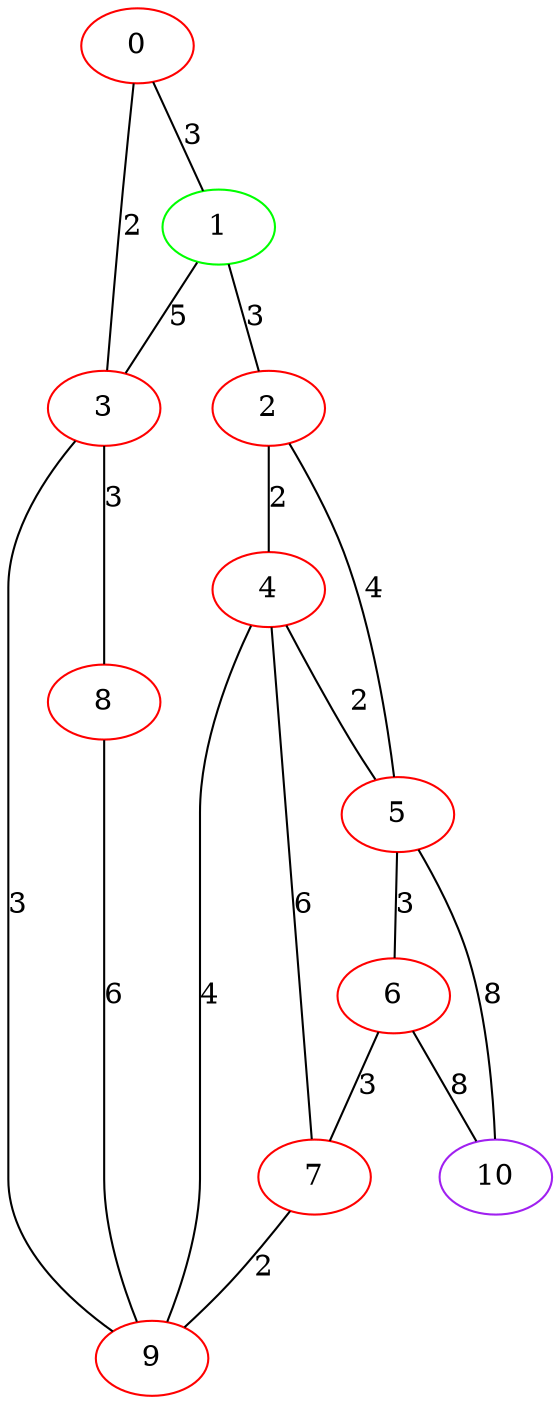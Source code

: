 graph "" {
0 [color=red, weight=1];
1 [color=green, weight=2];
2 [color=red, weight=1];
3 [color=red, weight=1];
4 [color=red, weight=1];
5 [color=red, weight=1];
6 [color=red, weight=1];
7 [color=red, weight=1];
8 [color=red, weight=1];
9 [color=red, weight=1];
10 [color=purple, weight=4];
0 -- 1  [key=0, label=3];
0 -- 3  [key=0, label=2];
1 -- 2  [key=0, label=3];
1 -- 3  [key=0, label=5];
2 -- 4  [key=0, label=2];
2 -- 5  [key=0, label=4];
3 -- 8  [key=0, label=3];
3 -- 9  [key=0, label=3];
4 -- 9  [key=0, label=4];
4 -- 5  [key=0, label=2];
4 -- 7  [key=0, label=6];
5 -- 10  [key=0, label=8];
5 -- 6  [key=0, label=3];
6 -- 10  [key=0, label=8];
6 -- 7  [key=0, label=3];
7 -- 9  [key=0, label=2];
8 -- 9  [key=0, label=6];
}
